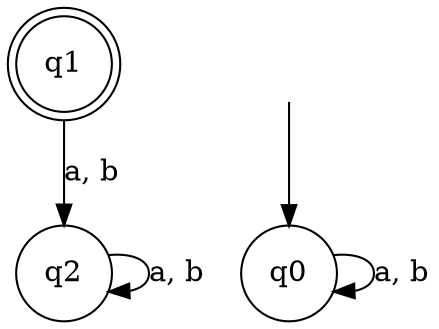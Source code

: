 digraph Automaton {

q1 [shape = doublecircle];

q2 [shape = circle];

_nil [style = invis];

q0 [shape = circle];

_nil -> q0;

q1 -> q2 [label = "a, b"];

q0 -> q0 [label = "a, b"];

q2 -> q2 [label = "a, b"];

}
